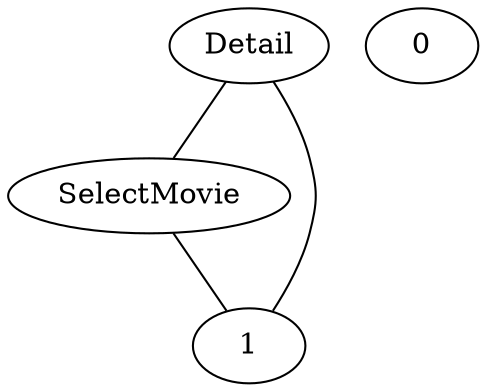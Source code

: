 graph G {
  Detail;
  SelectMovie;
  0;
  1;
  Detail -- SelectMovie;
  SelectMovie -- 1;
  Detail -- 1;
}
